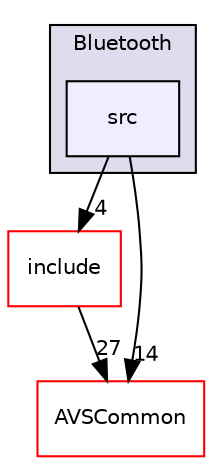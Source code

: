 digraph "/workplace/avs-device-sdk/CapabilityAgents/Bluetooth/src" {
  compound=true
  node [ fontsize="10", fontname="Helvetica"];
  edge [ labelfontsize="10", labelfontname="Helvetica"];
  subgraph clusterdir_2fa9f33c88ab044378089e969c1a626c {
    graph [ bgcolor="#ddddee", pencolor="black", label="Bluetooth" fontname="Helvetica", fontsize="10", URL="dir_2fa9f33c88ab044378089e969c1a626c.html"]
  dir_c8f1ca8835d12423fce6b5ea6b441cc2 [shape=box, label="src", style="filled", fillcolor="#eeeeff", pencolor="black", URL="dir_c8f1ca8835d12423fce6b5ea6b441cc2.html"];
  }
  dir_d3b0a340b0e73c93d97aa769524dbb98 [shape=box label="include" fillcolor="white" style="filled" color="red" URL="dir_d3b0a340b0e73c93d97aa769524dbb98.html"];
  dir_13e65effb2bde530b17b3d5eefcd0266 [shape=box label="AVSCommon" fillcolor="white" style="filled" color="red" URL="dir_13e65effb2bde530b17b3d5eefcd0266.html"];
  dir_d3b0a340b0e73c93d97aa769524dbb98->dir_13e65effb2bde530b17b3d5eefcd0266 [headlabel="27", labeldistance=1.5 headhref="dir_000149_000015.html"];
  dir_c8f1ca8835d12423fce6b5ea6b441cc2->dir_d3b0a340b0e73c93d97aa769524dbb98 [headlabel="4", labeldistance=1.5 headhref="dir_000151_000149.html"];
  dir_c8f1ca8835d12423fce6b5ea6b441cc2->dir_13e65effb2bde530b17b3d5eefcd0266 [headlabel="14", labeldistance=1.5 headhref="dir_000151_000015.html"];
}
